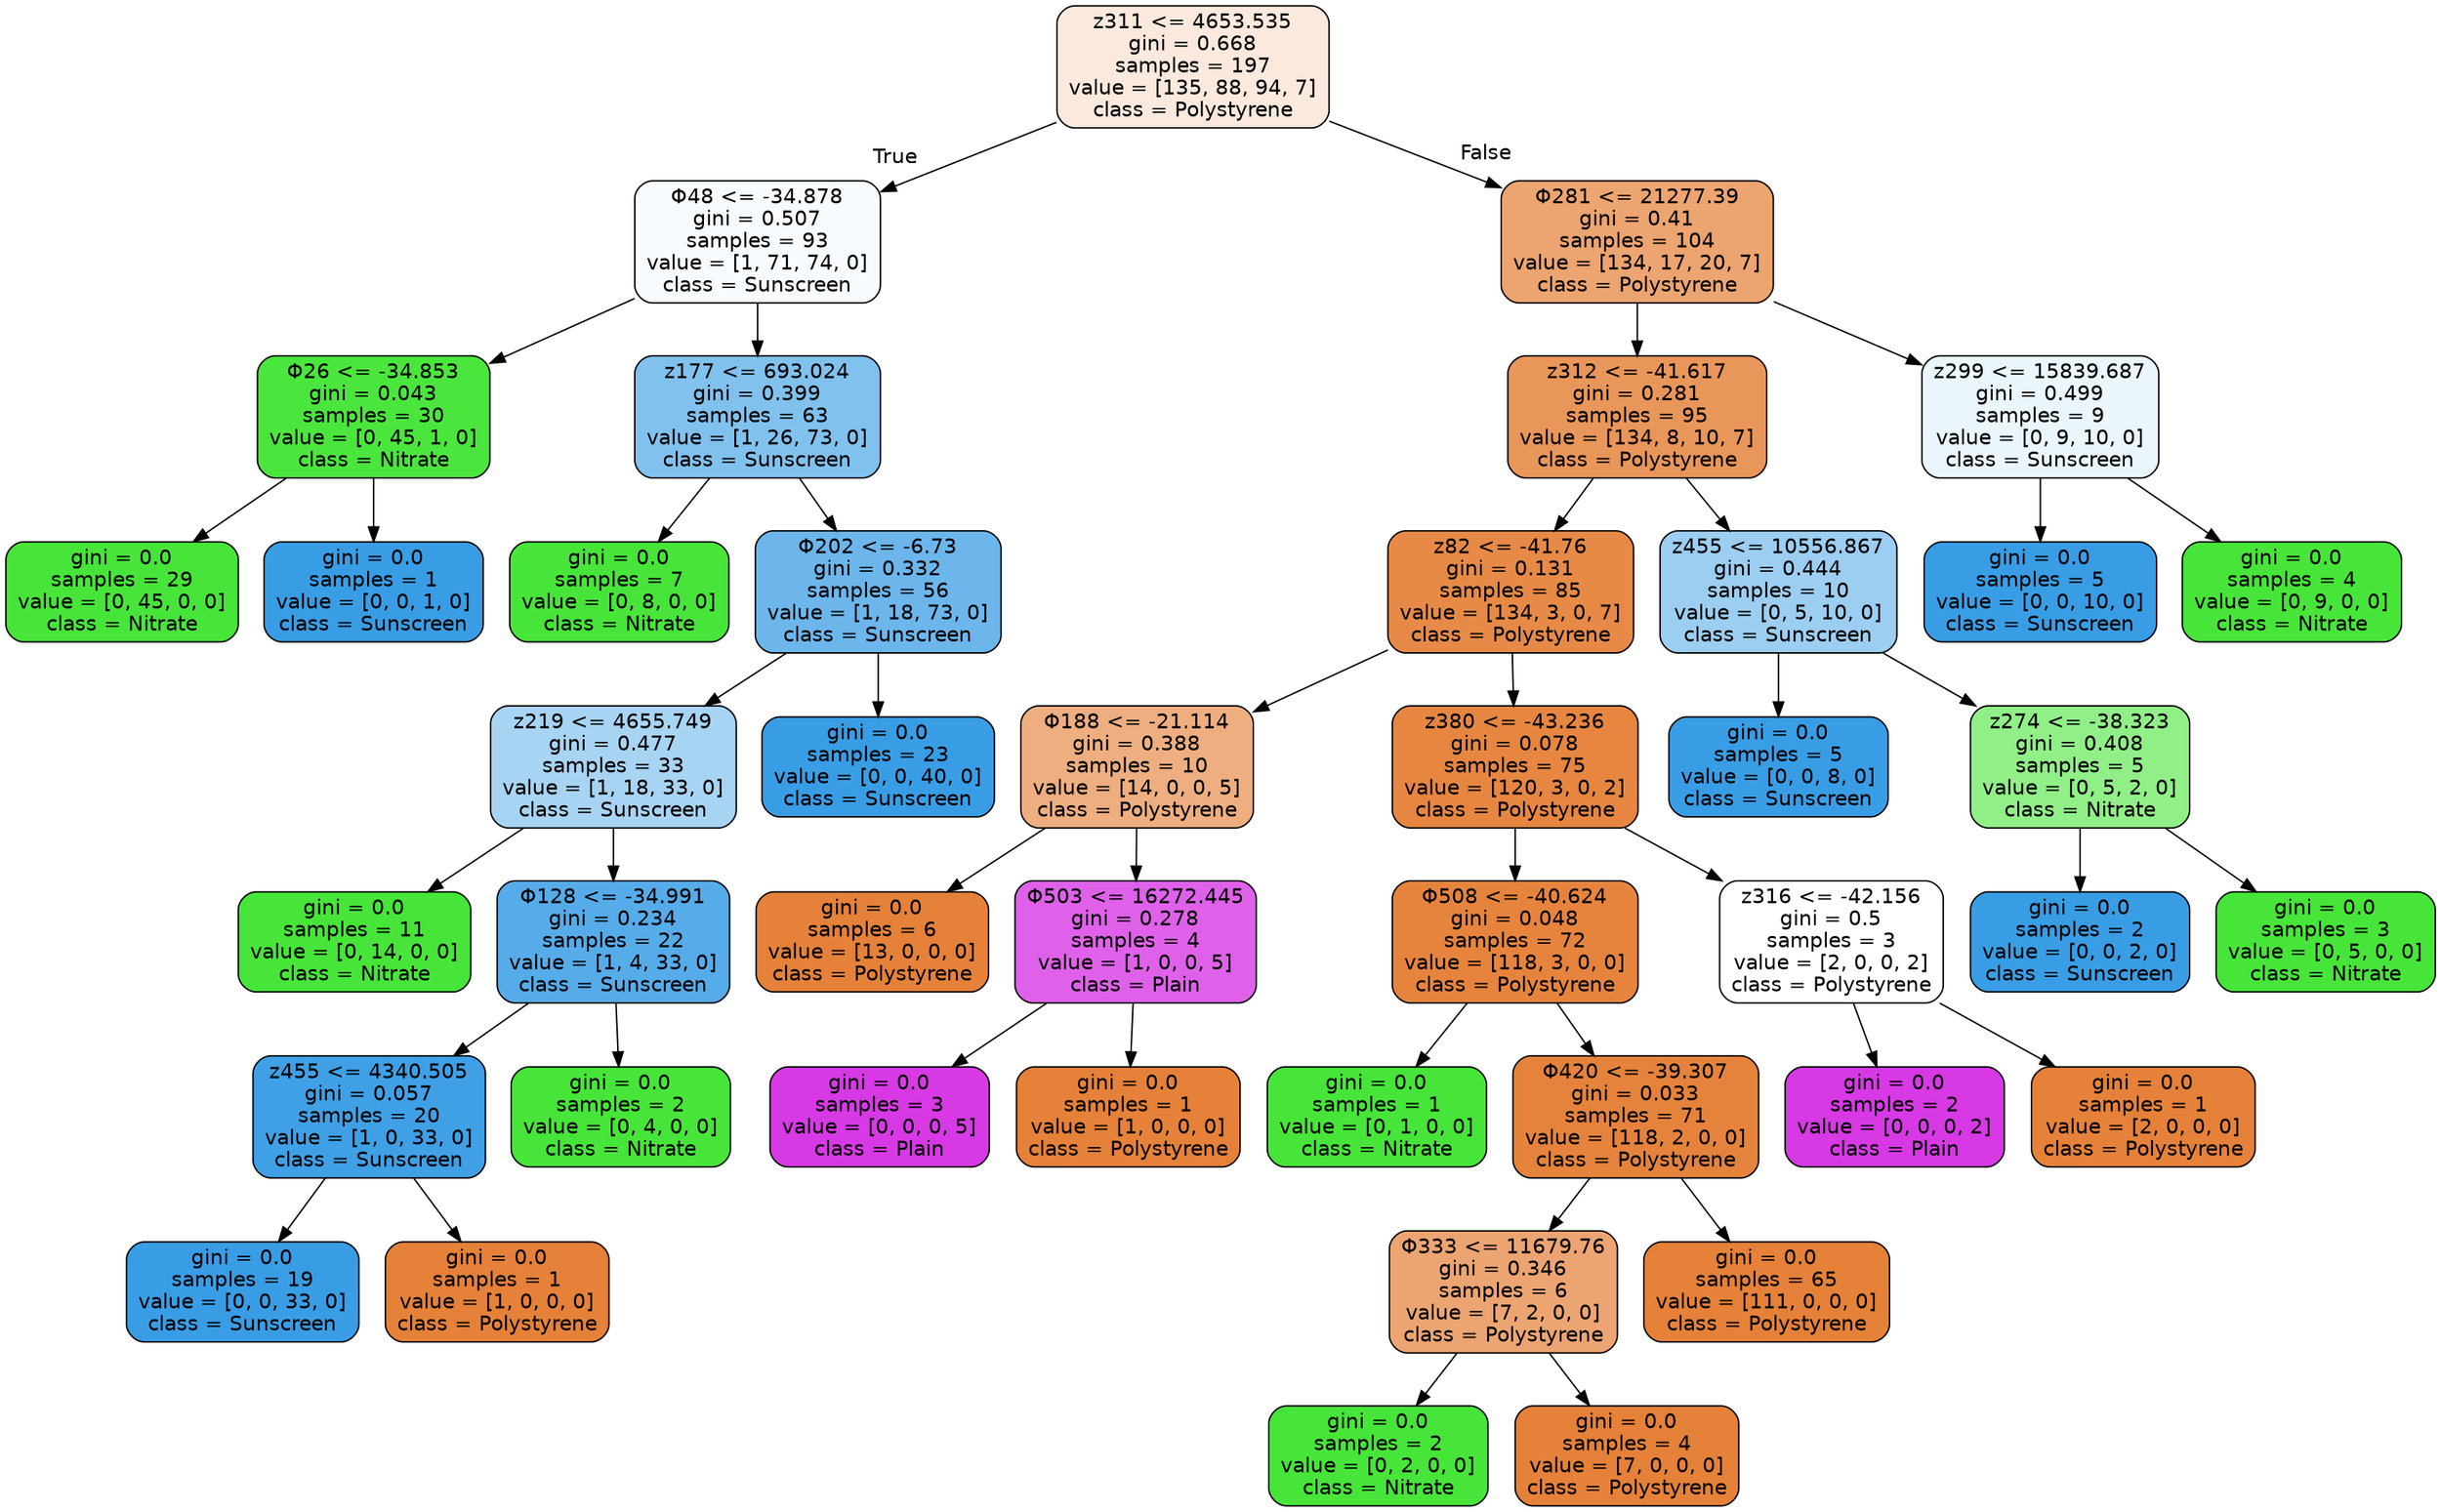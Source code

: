digraph Tree {
node [shape=box, style="filled, rounded", color="black", fontname="helvetica"] ;
edge [fontname="helvetica"] ;
0 [label="z311 <= 4653.535\ngini = 0.668\nsamples = 197\nvalue = [135, 88, 94, 7]\nclass = Polystyrene", fillcolor="#fae9dc"] ;
1 [label="Φ48 <= -34.878\ngini = 0.507\nsamples = 93\nvalue = [1, 71, 74, 0]\nclass = Sunscreen", fillcolor="#f7fbfe"] ;
0 -> 1 [labeldistance=2.5, labelangle=45, headlabel="True"] ;
2 [label="Φ26 <= -34.853\ngini = 0.043\nsamples = 30\nvalue = [0, 45, 1, 0]\nclass = Nitrate", fillcolor="#4be63d"] ;
1 -> 2 ;
3 [label="gini = 0.0\nsamples = 29\nvalue = [0, 45, 0, 0]\nclass = Nitrate", fillcolor="#47e539"] ;
2 -> 3 ;
4 [label="gini = 0.0\nsamples = 1\nvalue = [0, 0, 1, 0]\nclass = Sunscreen", fillcolor="#399de5"] ;
2 -> 4 ;
5 [label="z177 <= 693.024\ngini = 0.399\nsamples = 63\nvalue = [1, 26, 73, 0]\nclass = Sunscreen", fillcolor="#81c1ee"] ;
1 -> 5 ;
6 [label="gini = 0.0\nsamples = 7\nvalue = [0, 8, 0, 0]\nclass = Nitrate", fillcolor="#47e539"] ;
5 -> 6 ;
7 [label="Φ202 <= -6.73\ngini = 0.332\nsamples = 56\nvalue = [1, 18, 73, 0]\nclass = Sunscreen", fillcolor="#6cb6ec"] ;
5 -> 7 ;
8 [label="z219 <= 4655.749\ngini = 0.477\nsamples = 33\nvalue = [1, 18, 33, 0]\nclass = Sunscreen", fillcolor="#a8d4f4"] ;
7 -> 8 ;
9 [label="gini = 0.0\nsamples = 11\nvalue = [0, 14, 0, 0]\nclass = Nitrate", fillcolor="#47e539"] ;
8 -> 9 ;
10 [label="Φ128 <= -34.991\ngini = 0.234\nsamples = 22\nvalue = [1, 4, 33, 0]\nclass = Sunscreen", fillcolor="#56abe9"] ;
8 -> 10 ;
11 [label="z455 <= 4340.505\ngini = 0.057\nsamples = 20\nvalue = [1, 0, 33, 0]\nclass = Sunscreen", fillcolor="#3fa0e6"] ;
10 -> 11 ;
12 [label="gini = 0.0\nsamples = 19\nvalue = [0, 0, 33, 0]\nclass = Sunscreen", fillcolor="#399de5"] ;
11 -> 12 ;
13 [label="gini = 0.0\nsamples = 1\nvalue = [1, 0, 0, 0]\nclass = Polystyrene", fillcolor="#e58139"] ;
11 -> 13 ;
14 [label="gini = 0.0\nsamples = 2\nvalue = [0, 4, 0, 0]\nclass = Nitrate", fillcolor="#47e539"] ;
10 -> 14 ;
15 [label="gini = 0.0\nsamples = 23\nvalue = [0, 0, 40, 0]\nclass = Sunscreen", fillcolor="#399de5"] ;
7 -> 15 ;
16 [label="Φ281 <= 21277.39\ngini = 0.41\nsamples = 104\nvalue = [134, 17, 20, 7]\nclass = Polystyrene", fillcolor="#eca470"] ;
0 -> 16 [labeldistance=2.5, labelangle=-45, headlabel="False"] ;
17 [label="z312 <= -41.617\ngini = 0.281\nsamples = 95\nvalue = [134, 8, 10, 7]\nclass = Polystyrene", fillcolor="#e9965a"] ;
16 -> 17 ;
18 [label="z82 <= -41.76\ngini = 0.131\nsamples = 85\nvalue = [134, 3, 0, 7]\nclass = Polystyrene", fillcolor="#e78a47"] ;
17 -> 18 ;
19 [label="Φ188 <= -21.114\ngini = 0.388\nsamples = 10\nvalue = [14, 0, 0, 5]\nclass = Polystyrene", fillcolor="#eeae80"] ;
18 -> 19 ;
20 [label="gini = 0.0\nsamples = 6\nvalue = [13, 0, 0, 0]\nclass = Polystyrene", fillcolor="#e58139"] ;
19 -> 20 ;
21 [label="Φ503 <= 16272.445\ngini = 0.278\nsamples = 4\nvalue = [1, 0, 0, 5]\nclass = Plain", fillcolor="#df61ea"] ;
19 -> 21 ;
22 [label="gini = 0.0\nsamples = 3\nvalue = [0, 0, 0, 5]\nclass = Plain", fillcolor="#d739e5"] ;
21 -> 22 ;
23 [label="gini = 0.0\nsamples = 1\nvalue = [1, 0, 0, 0]\nclass = Polystyrene", fillcolor="#e58139"] ;
21 -> 23 ;
24 [label="z380 <= -43.236\ngini = 0.078\nsamples = 75\nvalue = [120, 3, 0, 2]\nclass = Polystyrene", fillcolor="#e68641"] ;
18 -> 24 ;
25 [label="Φ508 <= -40.624\ngini = 0.048\nsamples = 72\nvalue = [118, 3, 0, 0]\nclass = Polystyrene", fillcolor="#e6843e"] ;
24 -> 25 ;
26 [label="gini = 0.0\nsamples = 1\nvalue = [0, 1, 0, 0]\nclass = Nitrate", fillcolor="#47e539"] ;
25 -> 26 ;
27 [label="Φ420 <= -39.307\ngini = 0.033\nsamples = 71\nvalue = [118, 2, 0, 0]\nclass = Polystyrene", fillcolor="#e5833c"] ;
25 -> 27 ;
28 [label="Φ333 <= 11679.76\ngini = 0.346\nsamples = 6\nvalue = [7, 2, 0, 0]\nclass = Polystyrene", fillcolor="#eca572"] ;
27 -> 28 ;
29 [label="gini = 0.0\nsamples = 2\nvalue = [0, 2, 0, 0]\nclass = Nitrate", fillcolor="#47e539"] ;
28 -> 29 ;
30 [label="gini = 0.0\nsamples = 4\nvalue = [7, 0, 0, 0]\nclass = Polystyrene", fillcolor="#e58139"] ;
28 -> 30 ;
31 [label="gini = 0.0\nsamples = 65\nvalue = [111, 0, 0, 0]\nclass = Polystyrene", fillcolor="#e58139"] ;
27 -> 31 ;
32 [label="z316 <= -42.156\ngini = 0.5\nsamples = 3\nvalue = [2, 0, 0, 2]\nclass = Polystyrene", fillcolor="#ffffff"] ;
24 -> 32 ;
33 [label="gini = 0.0\nsamples = 2\nvalue = [0, 0, 0, 2]\nclass = Plain", fillcolor="#d739e5"] ;
32 -> 33 ;
34 [label="gini = 0.0\nsamples = 1\nvalue = [2, 0, 0, 0]\nclass = Polystyrene", fillcolor="#e58139"] ;
32 -> 34 ;
35 [label="z455 <= 10556.867\ngini = 0.444\nsamples = 10\nvalue = [0, 5, 10, 0]\nclass = Sunscreen", fillcolor="#9ccef2"] ;
17 -> 35 ;
36 [label="gini = 0.0\nsamples = 5\nvalue = [0, 0, 8, 0]\nclass = Sunscreen", fillcolor="#399de5"] ;
35 -> 36 ;
37 [label="z274 <= -38.323\ngini = 0.408\nsamples = 5\nvalue = [0, 5, 2, 0]\nclass = Nitrate", fillcolor="#91ef88"] ;
35 -> 37 ;
38 [label="gini = 0.0\nsamples = 2\nvalue = [0, 0, 2, 0]\nclass = Sunscreen", fillcolor="#399de5"] ;
37 -> 38 ;
39 [label="gini = 0.0\nsamples = 3\nvalue = [0, 5, 0, 0]\nclass = Nitrate", fillcolor="#47e539"] ;
37 -> 39 ;
40 [label="z299 <= 15839.687\ngini = 0.499\nsamples = 9\nvalue = [0, 9, 10, 0]\nclass = Sunscreen", fillcolor="#ebf5fc"] ;
16 -> 40 ;
41 [label="gini = 0.0\nsamples = 5\nvalue = [0, 0, 10, 0]\nclass = Sunscreen", fillcolor="#399de5"] ;
40 -> 41 ;
42 [label="gini = 0.0\nsamples = 4\nvalue = [0, 9, 0, 0]\nclass = Nitrate", fillcolor="#47e539"] ;
40 -> 42 ;
}